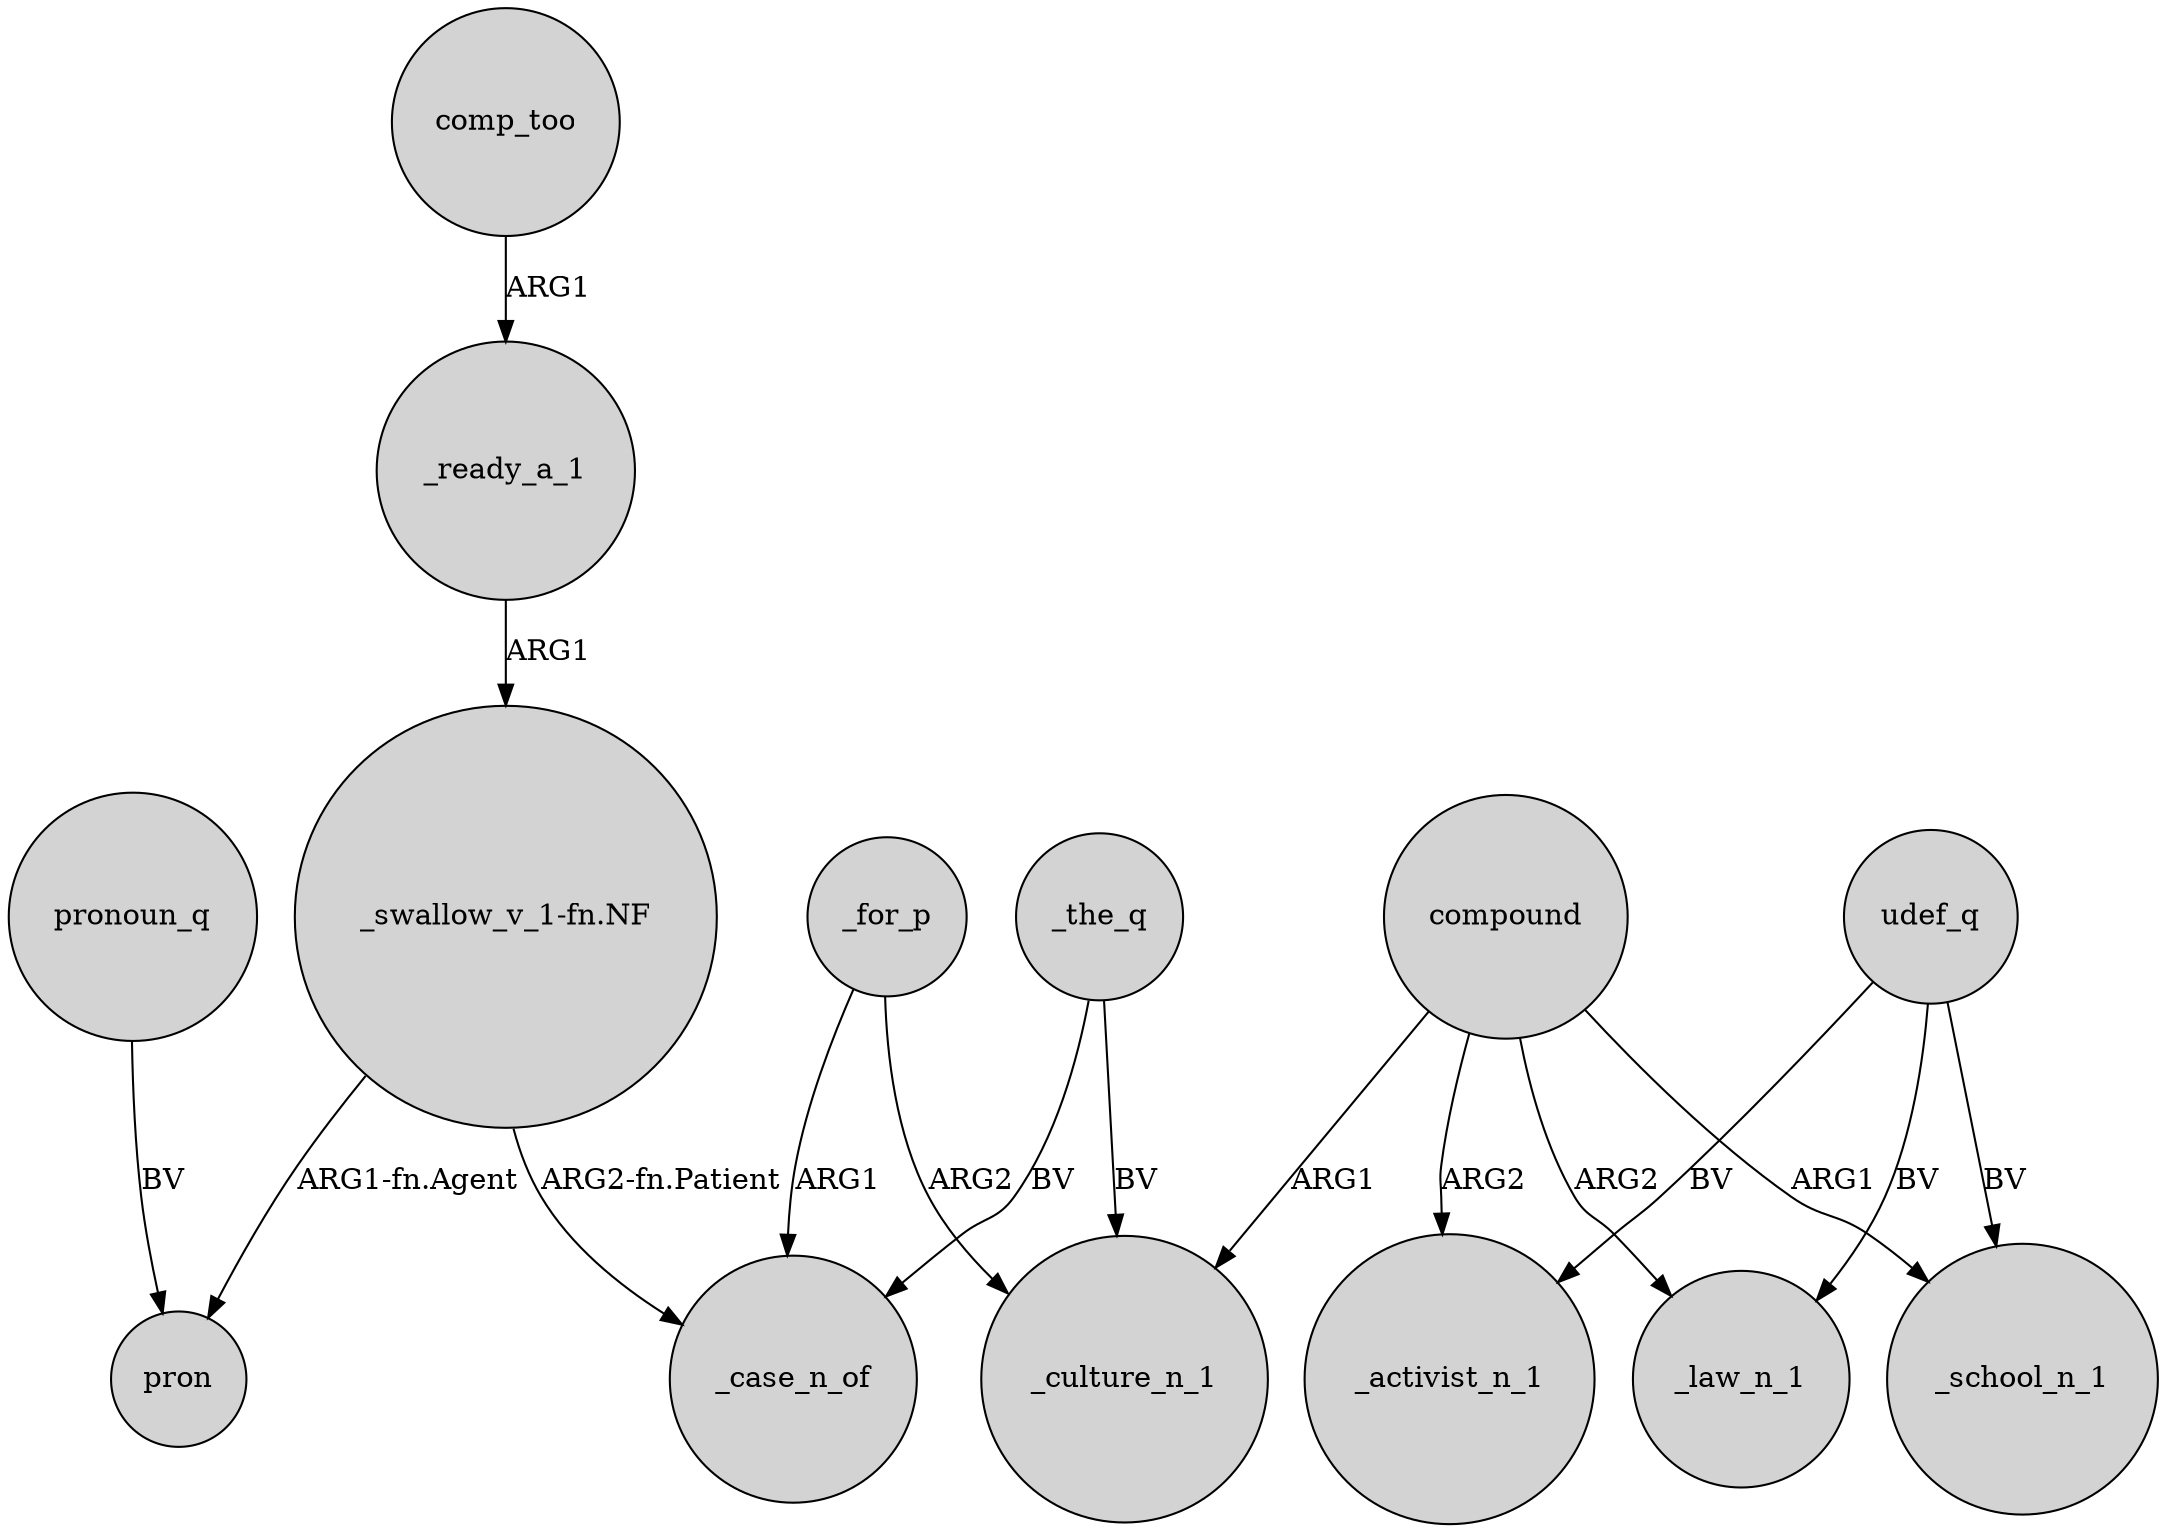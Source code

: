 digraph {
	node [shape=circle style=filled]
	"_swallow_v_1-fn.NF" -> pron [label="ARG1-fn.Agent"]
	compound -> _culture_n_1 [label=ARG1]
	udef_q -> _activist_n_1 [label=BV]
	compound -> _law_n_1 [label=ARG2]
	udef_q -> _law_n_1 [label=BV]
	_ready_a_1 -> "_swallow_v_1-fn.NF" [label=ARG1]
	compound -> _activist_n_1 [label=ARG2]
	udef_q -> _school_n_1 [label=BV]
	comp_too -> _ready_a_1 [label=ARG1]
	_for_p -> _case_n_of [label=ARG1]
	compound -> _school_n_1 [label=ARG1]
	_the_q -> _culture_n_1 [label=BV]
	_the_q -> _case_n_of [label=BV]
	_for_p -> _culture_n_1 [label=ARG2]
	"_swallow_v_1-fn.NF" -> _case_n_of [label="ARG2-fn.Patient"]
	pronoun_q -> pron [label=BV]
}
